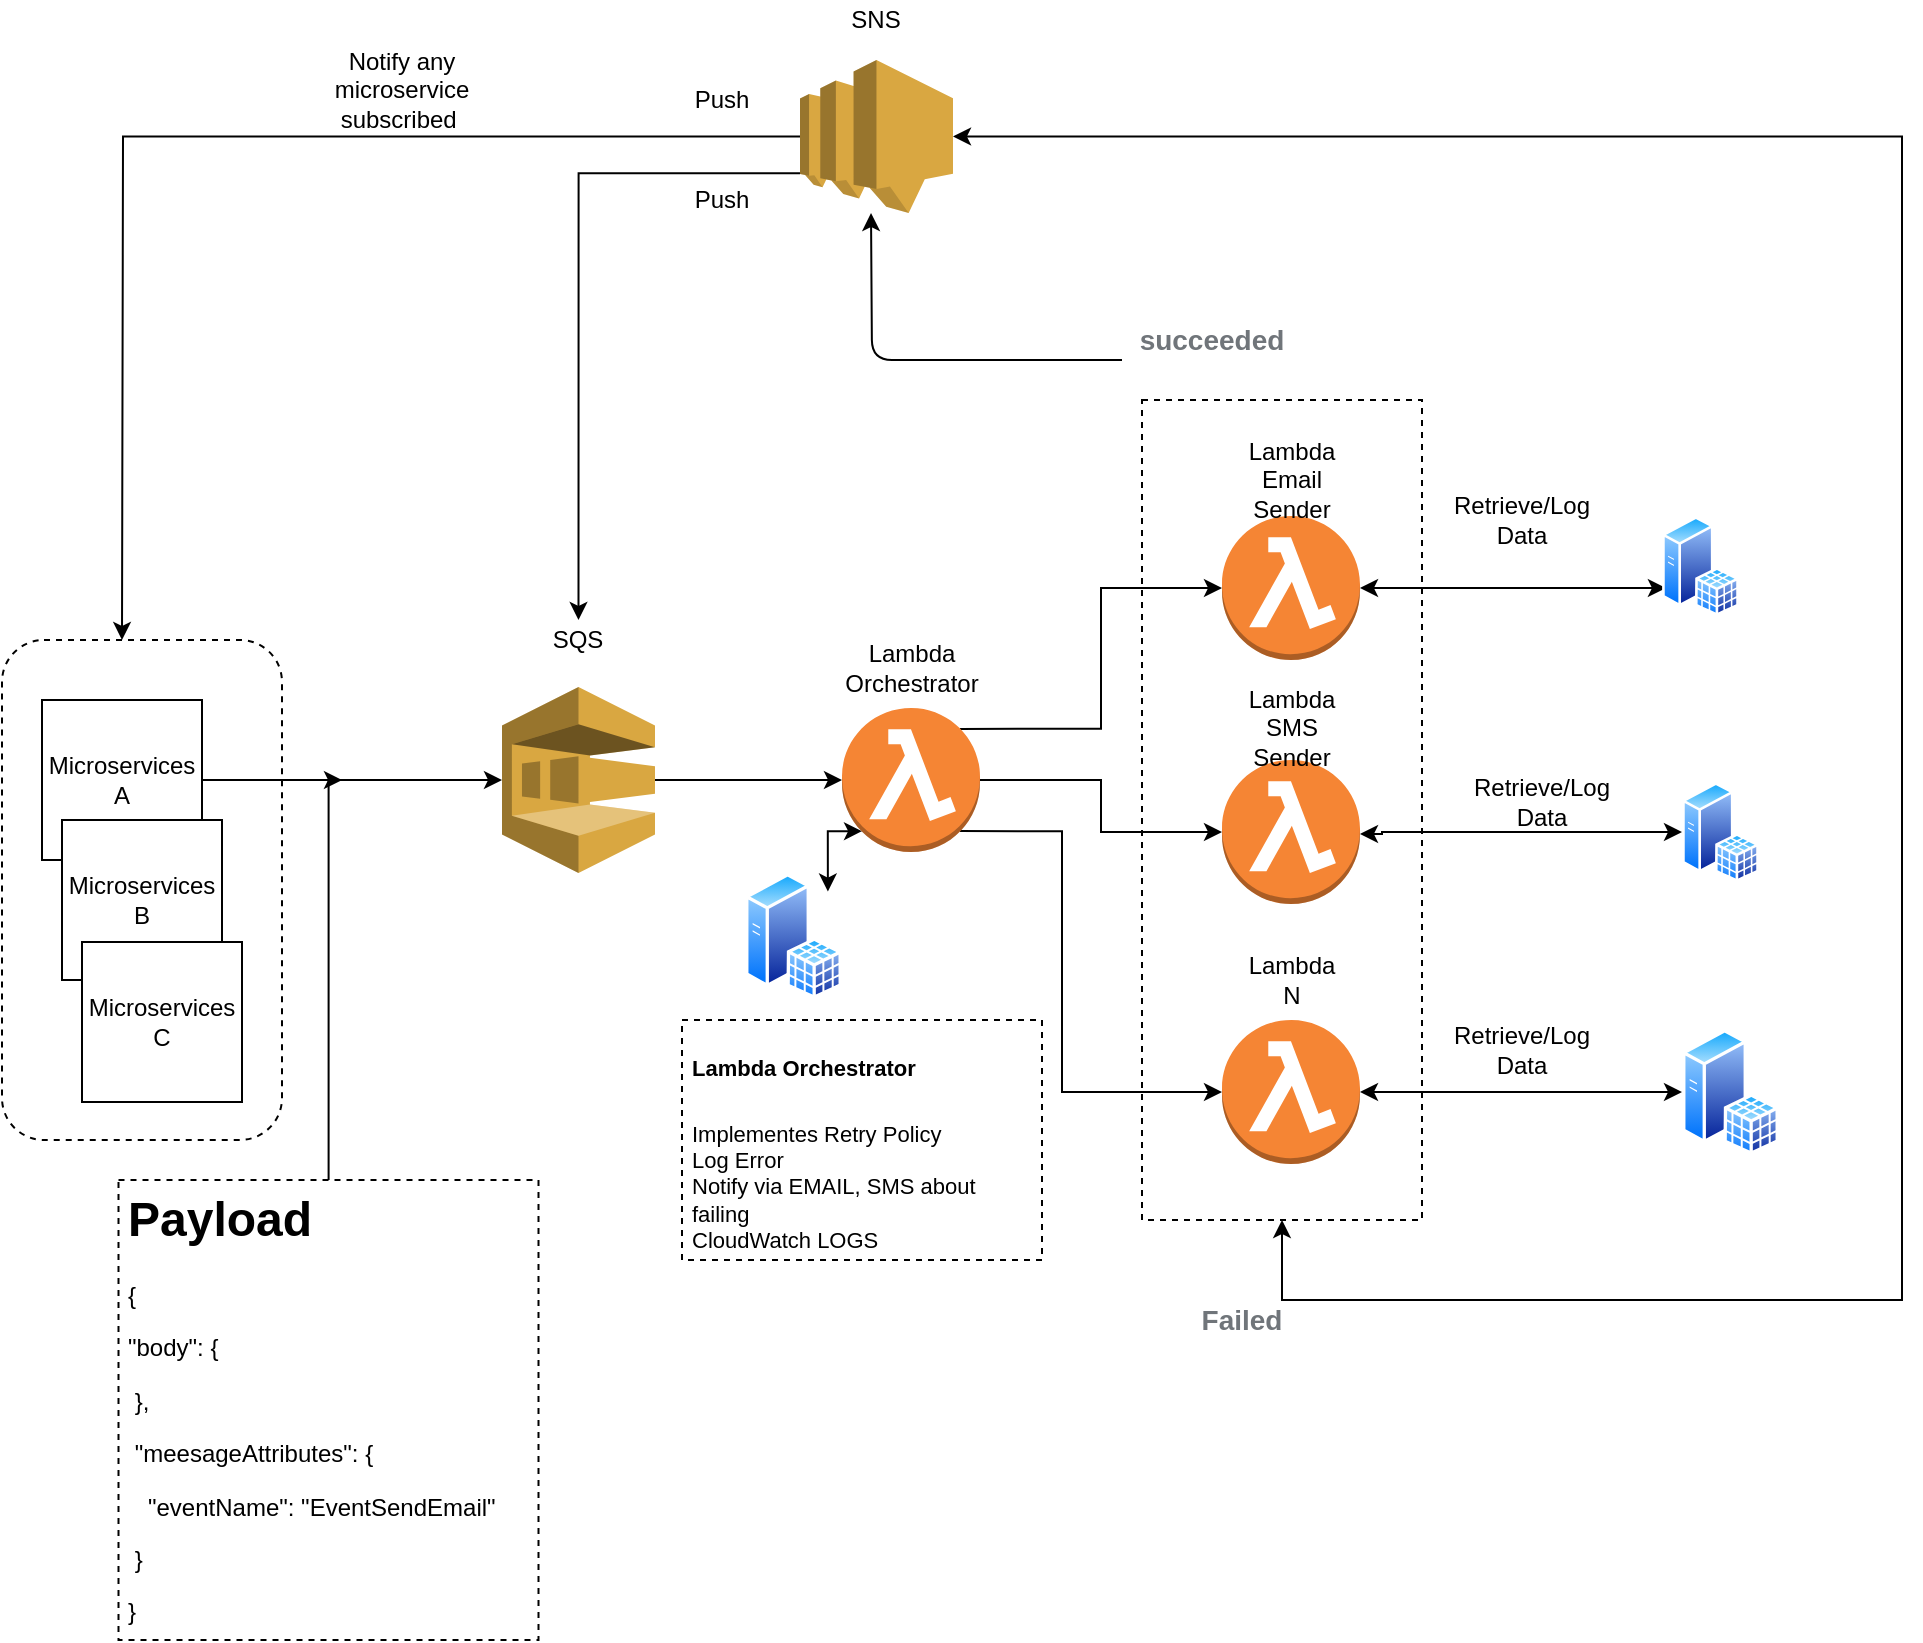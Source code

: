 <mxfile version="13.7.5" type="github">
  <diagram id="qjzeDgqdL2aKJla77leW" name="Page-1">
    <mxGraphModel dx="1422" dy="1862" grid="1" gridSize="10" guides="1" tooltips="1" connect="1" arrows="1" fold="1" page="1" pageScale="1" pageWidth="850" pageHeight="1100" math="0" shadow="0">
      <root>
        <mxCell id="0" />
        <mxCell id="1" parent="0" />
        <mxCell id="vUzu1yKwPVAJK8qaTAhN-50" value="" style="rounded=1;whiteSpace=wrap;html=1;dashed=1;strokeColor=#000000;" vertex="1" parent="1">
          <mxGeometry y="100" width="140" height="250" as="geometry" />
        </mxCell>
        <mxCell id="vUzu1yKwPVAJK8qaTAhN-41" style="edgeStyle=orthogonalEdgeStyle;rounded=0;orthogonalLoop=1;jettySize=auto;html=1;startArrow=classic;startFill=1;strokeColor=#000000;entryX=1;entryY=0.5;entryDx=0;entryDy=0;entryPerimeter=0;" edge="1" parent="1" source="vUzu1yKwPVAJK8qaTAhN-39" target="vUzu1yKwPVAJK8qaTAhN-46">
          <mxGeometry relative="1" as="geometry">
            <mxPoint x="1030" y="490" as="targetPoint" />
            <Array as="points">
              <mxPoint x="640" y="430" />
              <mxPoint x="950" y="430" />
              <mxPoint x="950" y="-152" />
            </Array>
          </mxGeometry>
        </mxCell>
        <mxCell id="vUzu1yKwPVAJK8qaTAhN-39" value="" style="rounded=0;whiteSpace=wrap;html=1;dashed=1;strokeColor=#000000;" vertex="1" parent="1">
          <mxGeometry x="570" y="-20" width="140" height="410" as="geometry" />
        </mxCell>
        <mxCell id="vUzu1yKwPVAJK8qaTAhN-5" style="edgeStyle=orthogonalEdgeStyle;rounded=0;orthogonalLoop=1;jettySize=auto;html=1;" edge="1" parent="1" source="vUzu1yKwPVAJK8qaTAhN-1" target="vUzu1yKwPVAJK8qaTAhN-4">
          <mxGeometry relative="1" as="geometry" />
        </mxCell>
        <mxCell id="vUzu1yKwPVAJK8qaTAhN-1" value="" style="outlineConnect=0;dashed=0;verticalLabelPosition=bottom;verticalAlign=top;align=center;html=1;shape=mxgraph.aws3.sqs;fillColor=#D9A741;gradientColor=none;" vertex="1" parent="1">
          <mxGeometry x="250" y="123.5" width="76.5" height="93" as="geometry" />
        </mxCell>
        <mxCell id="vUzu1yKwPVAJK8qaTAhN-3" style="edgeStyle=orthogonalEdgeStyle;rounded=0;orthogonalLoop=1;jettySize=auto;html=1;" edge="1" parent="1" source="vUzu1yKwPVAJK8qaTAhN-2" target="vUzu1yKwPVAJK8qaTAhN-1">
          <mxGeometry relative="1" as="geometry" />
        </mxCell>
        <mxCell id="vUzu1yKwPVAJK8qaTAhN-2" value="Microservices A" style="whiteSpace=wrap;html=1;aspect=fixed;" vertex="1" parent="1">
          <mxGeometry x="20" y="130" width="80" height="80" as="geometry" />
        </mxCell>
        <mxCell id="vUzu1yKwPVAJK8qaTAhN-20" style="edgeStyle=orthogonalEdgeStyle;rounded=0;orthogonalLoop=1;jettySize=auto;html=1;entryX=0;entryY=0.5;entryDx=0;entryDy=0;entryPerimeter=0;exitX=0.855;exitY=0.145;exitDx=0;exitDy=0;exitPerimeter=0;" edge="1" parent="1" source="vUzu1yKwPVAJK8qaTAhN-4" target="vUzu1yKwPVAJK8qaTAhN-14">
          <mxGeometry relative="1" as="geometry" />
        </mxCell>
        <mxCell id="vUzu1yKwPVAJK8qaTAhN-21" style="edgeStyle=orthogonalEdgeStyle;rounded=0;orthogonalLoop=1;jettySize=auto;html=1;exitX=1;exitY=0.5;exitDx=0;exitDy=0;exitPerimeter=0;" edge="1" parent="1" source="vUzu1yKwPVAJK8qaTAhN-4" target="vUzu1yKwPVAJK8qaTAhN-15">
          <mxGeometry relative="1" as="geometry" />
        </mxCell>
        <mxCell id="vUzu1yKwPVAJK8qaTAhN-22" style="edgeStyle=orthogonalEdgeStyle;rounded=0;orthogonalLoop=1;jettySize=auto;html=1;exitX=0.855;exitY=0.855;exitDx=0;exitDy=0;exitPerimeter=0;entryX=0;entryY=0.5;entryDx=0;entryDy=0;entryPerimeter=0;" edge="1" parent="1" source="vUzu1yKwPVAJK8qaTAhN-4" target="vUzu1yKwPVAJK8qaTAhN-16">
          <mxGeometry relative="1" as="geometry">
            <Array as="points">
              <mxPoint x="530" y="196" />
              <mxPoint x="530" y="326" />
            </Array>
          </mxGeometry>
        </mxCell>
        <mxCell id="vUzu1yKwPVAJK8qaTAhN-44" style="edgeStyle=orthogonalEdgeStyle;rounded=0;orthogonalLoop=1;jettySize=auto;html=1;exitX=0.145;exitY=0.855;exitDx=0;exitDy=0;exitPerimeter=0;entryX=1;entryY=0;entryDx=0;entryDy=0;startArrow=classic;startFill=1;strokeColor=#000000;" edge="1" parent="1" source="vUzu1yKwPVAJK8qaTAhN-4" target="vUzu1yKwPVAJK8qaTAhN-43">
          <mxGeometry relative="1" as="geometry" />
        </mxCell>
        <mxCell id="vUzu1yKwPVAJK8qaTAhN-4" value="" style="outlineConnect=0;dashed=0;verticalLabelPosition=bottom;verticalAlign=top;align=center;html=1;shape=mxgraph.aws3.lambda_function;fillColor=#F58534;gradientColor=none;" vertex="1" parent="1">
          <mxGeometry x="420" y="134" width="69" height="72" as="geometry" />
        </mxCell>
        <mxCell id="vUzu1yKwPVAJK8qaTAhN-6" value="SQS" style="text;html=1;strokeColor=none;fillColor=none;align=center;verticalAlign=middle;whiteSpace=wrap;rounded=0;" vertex="1" parent="1">
          <mxGeometry x="268.25" y="90" width="40" height="20" as="geometry" />
        </mxCell>
        <mxCell id="vUzu1yKwPVAJK8qaTAhN-7" value="Lambda Orchestrator" style="text;html=1;strokeColor=none;fillColor=none;align=center;verticalAlign=middle;whiteSpace=wrap;rounded=0;" vertex="1" parent="1">
          <mxGeometry x="434.5" y="103.5" width="40" height="20" as="geometry" />
        </mxCell>
        <mxCell id="vUzu1yKwPVAJK8qaTAhN-11" style="edgeStyle=orthogonalEdgeStyle;rounded=0;orthogonalLoop=1;jettySize=auto;html=1;" edge="1" parent="1" source="vUzu1yKwPVAJK8qaTAhN-8">
          <mxGeometry relative="1" as="geometry">
            <mxPoint x="170" y="170" as="targetPoint" />
            <Array as="points">
              <mxPoint x="163" y="170" />
            </Array>
          </mxGeometry>
        </mxCell>
        <mxCell id="vUzu1yKwPVAJK8qaTAhN-8" value="&lt;h1&gt;Payload&lt;/h1&gt;&lt;p&gt;{&lt;/p&gt;&lt;p&gt;&quot;body&quot;: {&lt;/p&gt;&lt;p&gt;&amp;nbsp;},&lt;/p&gt;&lt;p&gt;&amp;nbsp;&quot;meesageAttributes&quot;: {&lt;/p&gt;&lt;p&gt;&amp;nbsp; &amp;nbsp;&quot;eventName&quot;: &quot;EventSendEmail&quot;&lt;/p&gt;&lt;p&gt;&amp;nbsp;}&lt;/p&gt;&lt;p&gt;&lt;span&gt;}&lt;/span&gt;&lt;/p&gt;" style="text;html=1;fillColor=none;spacing=5;spacingTop=-20;whiteSpace=wrap;overflow=hidden;rounded=0;strokeColor=#000000;dashed=1;" vertex="1" parent="1">
          <mxGeometry x="58.25" y="370" width="210" height="230" as="geometry" />
        </mxCell>
        <mxCell id="vUzu1yKwPVAJK8qaTAhN-9" value="Microservices B" style="whiteSpace=wrap;html=1;aspect=fixed;" vertex="1" parent="1">
          <mxGeometry x="30" y="190" width="80" height="80" as="geometry" />
        </mxCell>
        <mxCell id="vUzu1yKwPVAJK8qaTAhN-10" value="Microservices C" style="whiteSpace=wrap;html=1;aspect=fixed;" vertex="1" parent="1">
          <mxGeometry x="40" y="251" width="80" height="80" as="geometry" />
        </mxCell>
        <mxCell id="vUzu1yKwPVAJK8qaTAhN-29" style="edgeStyle=orthogonalEdgeStyle;rounded=0;orthogonalLoop=1;jettySize=auto;html=1;startArrow=classic;startFill=1;" edge="1" parent="1" source="vUzu1yKwPVAJK8qaTAhN-14" target="vUzu1yKwPVAJK8qaTAhN-17">
          <mxGeometry relative="1" as="geometry">
            <Array as="points">
              <mxPoint x="780" y="74" />
              <mxPoint x="780" y="74" />
            </Array>
          </mxGeometry>
        </mxCell>
        <mxCell id="vUzu1yKwPVAJK8qaTAhN-14" value="" style="outlineConnect=0;dashed=0;verticalLabelPosition=bottom;verticalAlign=top;align=center;html=1;shape=mxgraph.aws3.lambda_function;fillColor=#F58534;gradientColor=none;" vertex="1" parent="1">
          <mxGeometry x="610" y="38" width="69" height="72" as="geometry" />
        </mxCell>
        <mxCell id="vUzu1yKwPVAJK8qaTAhN-15" value="" style="outlineConnect=0;dashed=0;verticalLabelPosition=bottom;verticalAlign=top;align=center;html=1;shape=mxgraph.aws3.lambda_function;fillColor=#F58534;gradientColor=none;" vertex="1" parent="1">
          <mxGeometry x="610" y="160" width="69" height="72" as="geometry" />
        </mxCell>
        <mxCell id="vUzu1yKwPVAJK8qaTAhN-16" value="" style="outlineConnect=0;dashed=0;verticalLabelPosition=bottom;verticalAlign=top;align=center;html=1;shape=mxgraph.aws3.lambda_function;fillColor=#F58534;gradientColor=none;" vertex="1" parent="1">
          <mxGeometry x="610" y="290" width="69" height="72" as="geometry" />
        </mxCell>
        <mxCell id="vUzu1yKwPVAJK8qaTAhN-17" value="" style="aspect=fixed;perimeter=ellipsePerimeter;html=1;align=center;shadow=0;dashed=0;spacingTop=3;image;image=img/lib/active_directory/sql_server.svg;strokeColor=#000000;" vertex="1" parent="1">
          <mxGeometry x="830" y="38" width="38.5" height="50" as="geometry" />
        </mxCell>
        <mxCell id="vUzu1yKwPVAJK8qaTAhN-18" value="" style="aspect=fixed;perimeter=ellipsePerimeter;html=1;align=center;shadow=0;dashed=0;spacingTop=3;image;image=img/lib/active_directory/sql_server.svg;strokeColor=#000000;" vertex="1" parent="1">
          <mxGeometry x="840" y="171" width="38.5" height="50" as="geometry" />
        </mxCell>
        <mxCell id="vUzu1yKwPVAJK8qaTAhN-19" value="" style="aspect=fixed;perimeter=ellipsePerimeter;html=1;align=center;shadow=0;dashed=0;spacingTop=3;image;image=img/lib/active_directory/sql_server.svg;strokeColor=#000000;" vertex="1" parent="1">
          <mxGeometry x="840" y="294.51" width="48.5" height="62.99" as="geometry" />
        </mxCell>
        <mxCell id="vUzu1yKwPVAJK8qaTAhN-23" value="Lambda Email Sender" style="text;html=1;strokeColor=none;fillColor=none;align=center;verticalAlign=middle;whiteSpace=wrap;rounded=0;" vertex="1" parent="1">
          <mxGeometry x="624.5" y="10" width="40" height="20" as="geometry" />
        </mxCell>
        <mxCell id="vUzu1yKwPVAJK8qaTAhN-25" value="Lambda SMS Sender&lt;br&gt;" style="text;html=1;strokeColor=none;fillColor=none;align=center;verticalAlign=middle;whiteSpace=wrap;rounded=0;" vertex="1" parent="1">
          <mxGeometry x="624.5" y="134" width="40" height="20" as="geometry" />
        </mxCell>
        <mxCell id="vUzu1yKwPVAJK8qaTAhN-28" value="Lambda N" style="text;html=1;strokeColor=none;fillColor=none;align=center;verticalAlign=middle;whiteSpace=wrap;rounded=0;" vertex="1" parent="1">
          <mxGeometry x="624.5" y="260" width="40" height="20" as="geometry" />
        </mxCell>
        <mxCell id="vUzu1yKwPVAJK8qaTAhN-30" style="edgeStyle=orthogonalEdgeStyle;rounded=0;orthogonalLoop=1;jettySize=auto;html=1;startArrow=classic;startFill=1;entryX=0;entryY=0.5;entryDx=0;entryDy=0;" edge="1" parent="1" target="vUzu1yKwPVAJK8qaTAhN-18">
          <mxGeometry relative="1" as="geometry">
            <mxPoint x="679" y="197" as="sourcePoint" />
            <mxPoint x="830" y="186" as="targetPoint" />
            <Array as="points">
              <mxPoint x="690" y="197" />
              <mxPoint x="690" y="196" />
            </Array>
          </mxGeometry>
        </mxCell>
        <mxCell id="vUzu1yKwPVAJK8qaTAhN-31" style="edgeStyle=orthogonalEdgeStyle;rounded=0;orthogonalLoop=1;jettySize=auto;html=1;startArrow=classic;startFill=1;entryX=0;entryY=0.5;entryDx=0;entryDy=0;exitX=1;exitY=0.5;exitDx=0;exitDy=0;exitPerimeter=0;" edge="1" parent="1" source="vUzu1yKwPVAJK8qaTAhN-16" target="vUzu1yKwPVAJK8qaTAhN-19">
          <mxGeometry relative="1" as="geometry">
            <mxPoint x="669" y="317.01" as="sourcePoint" />
            <mxPoint x="830" y="316.01" as="targetPoint" />
          </mxGeometry>
        </mxCell>
        <mxCell id="vUzu1yKwPVAJK8qaTAhN-32" value="Retrieve/Log Data&lt;br&gt;" style="text;html=1;strokeColor=none;fillColor=none;align=center;verticalAlign=middle;whiteSpace=wrap;rounded=0;" vertex="1" parent="1">
          <mxGeometry x="740" y="30" width="40" height="20" as="geometry" />
        </mxCell>
        <mxCell id="vUzu1yKwPVAJK8qaTAhN-33" value="Retrieve/Log Data&lt;br&gt;" style="text;html=1;strokeColor=none;fillColor=none;align=center;verticalAlign=middle;whiteSpace=wrap;rounded=0;" vertex="1" parent="1">
          <mxGeometry x="750" y="171" width="40" height="20" as="geometry" />
        </mxCell>
        <mxCell id="vUzu1yKwPVAJK8qaTAhN-34" value="&lt;b style=&quot;color: rgb(112 , 117 , 122) ; font-family: &amp;#34;arial&amp;#34; , sans-serif ; font-size: 14px ; background-color: rgb(255 , 255 , 255)&quot;&gt;succeeded&lt;/b&gt;" style="text;html=1;strokeColor=none;fillColor=none;align=center;verticalAlign=middle;whiteSpace=wrap;rounded=0;" vertex="1" parent="1">
          <mxGeometry x="584.5" y="-60" width="40" height="20" as="geometry" />
        </mxCell>
        <mxCell id="vUzu1yKwPVAJK8qaTAhN-35" value="Retrieve/Log Data&lt;br&gt;" style="text;html=1;strokeColor=none;fillColor=none;align=center;verticalAlign=middle;whiteSpace=wrap;rounded=0;" vertex="1" parent="1">
          <mxGeometry x="740" y="294.51" width="40" height="20" as="geometry" />
        </mxCell>
        <mxCell id="vUzu1yKwPVAJK8qaTAhN-42" value="&lt;b style=&quot;color: rgb(112 , 117 , 122) ; font-family: &amp;#34;arial&amp;#34; , sans-serif ; font-size: 14px ; background-color: rgb(255 , 255 , 255)&quot;&gt;Failed&lt;/b&gt;" style="text;html=1;strokeColor=none;fillColor=none;align=center;verticalAlign=middle;whiteSpace=wrap;rounded=0;" vertex="1" parent="1">
          <mxGeometry x="600" y="430" width="40" height="20" as="geometry" />
        </mxCell>
        <mxCell id="vUzu1yKwPVAJK8qaTAhN-43" value="" style="aspect=fixed;perimeter=ellipsePerimeter;html=1;align=center;shadow=0;dashed=0;spacingTop=3;image;image=img/lib/active_directory/sql_server.svg;strokeColor=#000000;" vertex="1" parent="1">
          <mxGeometry x="371.5" y="216.5" width="48.5" height="62.99" as="geometry" />
        </mxCell>
        <mxCell id="vUzu1yKwPVAJK8qaTAhN-45" value="&lt;h1&gt;&lt;font style=&quot;font-size: 11px&quot;&gt;Lambda Orchestrator&lt;/font&gt;&lt;/h1&gt;&lt;div style=&quot;font-size: 11px&quot;&gt;&lt;font style=&quot;font-size: 11px&quot;&gt;Implementes Retry Policy&lt;/font&gt;&lt;/div&gt;&lt;div style=&quot;font-size: 11px&quot;&gt;&lt;font style=&quot;font-size: 11px&quot;&gt;Log Error&lt;/font&gt;&lt;/div&gt;&lt;div style=&quot;font-size: 11px&quot;&gt;&lt;font style=&quot;font-size: 11px&quot;&gt;Notify via EMAIL, SMS about failing&lt;/font&gt;&lt;/div&gt;&lt;div style=&quot;font-size: 11px&quot;&gt;&lt;font style=&quot;font-size: 11px&quot;&gt;CloudWatch LOGS&lt;/font&gt;&lt;/div&gt;" style="text;html=1;fillColor=none;spacing=5;spacingTop=-20;whiteSpace=wrap;overflow=hidden;rounded=0;strokeColor=#000000;dashed=1;" vertex="1" parent="1">
          <mxGeometry x="340" y="290" width="180" height="120" as="geometry" />
        </mxCell>
        <mxCell id="vUzu1yKwPVAJK8qaTAhN-49" style="edgeStyle=orthogonalEdgeStyle;rounded=0;orthogonalLoop=1;jettySize=auto;html=1;startArrow=none;startFill=0;strokeColor=#000000;endArrow=classic;endFill=1;" edge="1" parent="1" source="vUzu1yKwPVAJK8qaTAhN-46">
          <mxGeometry relative="1" as="geometry">
            <mxPoint x="60" y="100" as="targetPoint" />
          </mxGeometry>
        </mxCell>
        <mxCell id="vUzu1yKwPVAJK8qaTAhN-53" style="edgeStyle=orthogonalEdgeStyle;rounded=0;orthogonalLoop=1;jettySize=auto;html=1;exitX=0;exitY=0.74;exitDx=0;exitDy=0;exitPerimeter=0;entryX=0.5;entryY=0;entryDx=0;entryDy=0;startArrow=none;startFill=0;endArrow=classic;endFill=1;strokeColor=#000000;" edge="1" parent="1" source="vUzu1yKwPVAJK8qaTAhN-46" target="vUzu1yKwPVAJK8qaTAhN-6">
          <mxGeometry relative="1" as="geometry" />
        </mxCell>
        <mxCell id="vUzu1yKwPVAJK8qaTAhN-46" value="" style="outlineConnect=0;dashed=0;verticalLabelPosition=bottom;verticalAlign=top;align=center;html=1;shape=mxgraph.aws3.sns;fillColor=#D9A741;gradientColor=none;strokeColor=#000000;" vertex="1" parent="1">
          <mxGeometry x="399" y="-190" width="76.5" height="76.5" as="geometry" />
        </mxCell>
        <mxCell id="vUzu1yKwPVAJK8qaTAhN-47" value="" style="endArrow=classic;html=1;strokeColor=#000000;" edge="1" parent="1">
          <mxGeometry width="50" height="50" relative="1" as="geometry">
            <mxPoint x="560" y="-40" as="sourcePoint" />
            <mxPoint x="434.5" y="-113.5" as="targetPoint" />
            <Array as="points">
              <mxPoint x="435" y="-40" />
            </Array>
          </mxGeometry>
        </mxCell>
        <mxCell id="vUzu1yKwPVAJK8qaTAhN-48" value="SNS" style="text;html=1;strokeColor=none;fillColor=none;align=center;verticalAlign=middle;whiteSpace=wrap;rounded=0;" vertex="1" parent="1">
          <mxGeometry x="417.25" y="-220" width="40" height="20" as="geometry" />
        </mxCell>
        <mxCell id="vUzu1yKwPVAJK8qaTAhN-51" value="Notify any microservice subscribed&amp;nbsp;" style="text;html=1;strokeColor=none;fillColor=none;align=center;verticalAlign=middle;whiteSpace=wrap;rounded=0;" vertex="1" parent="1">
          <mxGeometry x="150" y="-190" width="100" height="30" as="geometry" />
        </mxCell>
        <mxCell id="vUzu1yKwPVAJK8qaTAhN-52" value="Push&lt;br&gt;" style="text;html=1;strokeColor=none;fillColor=none;align=center;verticalAlign=middle;whiteSpace=wrap;rounded=0;" vertex="1" parent="1">
          <mxGeometry x="340" y="-180" width="40" height="20" as="geometry" />
        </mxCell>
        <mxCell id="vUzu1yKwPVAJK8qaTAhN-54" value="Push&lt;br&gt;" style="text;html=1;strokeColor=none;fillColor=none;align=center;verticalAlign=middle;whiteSpace=wrap;rounded=0;" vertex="1" parent="1">
          <mxGeometry x="340" y="-130" width="40" height="20" as="geometry" />
        </mxCell>
      </root>
    </mxGraphModel>
  </diagram>
</mxfile>
